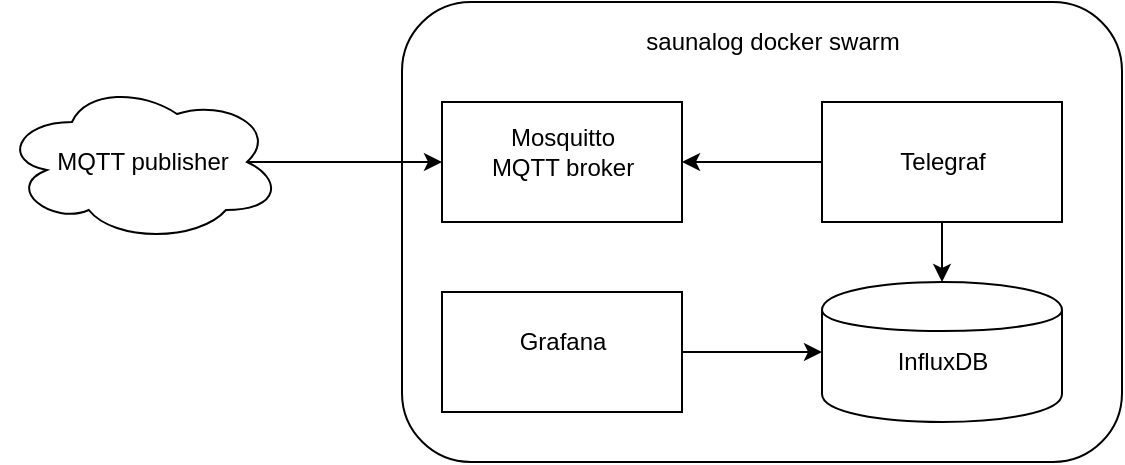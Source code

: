 <mxfile version="11.1.4" type="device"><diagram id="DawNxHtN3OwI6H4C0eYF" name="Page-1"><mxGraphModel dx="981" dy="532" grid="1" gridSize="10" guides="1" tooltips="1" connect="1" arrows="1" fold="1" page="1" pageScale="1" pageWidth="827" pageHeight="1169" math="0" shadow="0"><root><mxCell id="0"/><mxCell id="1" parent="0"/><mxCell id="lGp0fijxiaT5fnB-wNdG-20" value="" style="ellipse;shape=cloud;whiteSpace=wrap;html=1;rounded=1;" vertex="1" parent="1"><mxGeometry x="30" y="130" width="140" height="80" as="geometry"/></mxCell><mxCell id="lGp0fijxiaT5fnB-wNdG-16" value="" style="rounded=1;whiteSpace=wrap;html=1;" vertex="1" parent="1"><mxGeometry x="230" y="90" width="360" height="230" as="geometry"/></mxCell><mxCell id="lGp0fijxiaT5fnB-wNdG-4" value="" style="rounded=0;whiteSpace=wrap;html=1;" vertex="1" parent="1"><mxGeometry x="250" y="140" width="120" height="60" as="geometry"/></mxCell><mxCell id="lGp0fijxiaT5fnB-wNdG-5" value="" style="rounded=0;whiteSpace=wrap;html=1;" vertex="1" parent="1"><mxGeometry x="440" y="140" width="120" height="60" as="geometry"/></mxCell><mxCell id="lGp0fijxiaT5fnB-wNdG-6" value="" style="rounded=0;whiteSpace=wrap;html=1;" vertex="1" parent="1"><mxGeometry x="250" y="235" width="120" height="60" as="geometry"/></mxCell><mxCell id="lGp0fijxiaT5fnB-wNdG-7" value="" style="shape=cylinder;whiteSpace=wrap;html=1;boundedLbl=1;backgroundOutline=1;" vertex="1" parent="1"><mxGeometry x="440" y="230" width="120" height="70" as="geometry"/></mxCell><mxCell id="lGp0fijxiaT5fnB-wNdG-8" value="InfluxDB" style="text;html=1;resizable=0;autosize=1;align=center;verticalAlign=middle;points=[];fillColor=none;strokeColor=none;rounded=0;" vertex="1" parent="1"><mxGeometry x="470" y="260" width="60" height="20" as="geometry"/></mxCell><mxCell id="lGp0fijxiaT5fnB-wNdG-9" value="Grafana" style="text;html=1;resizable=0;autosize=1;align=center;verticalAlign=middle;points=[];fillColor=none;strokeColor=none;rounded=0;" vertex="1" parent="1"><mxGeometry x="280" y="250" width="60" height="20" as="geometry"/></mxCell><mxCell id="lGp0fijxiaT5fnB-wNdG-10" value="&lt;div&gt;Mosquitto&lt;/div&gt;&lt;div&gt; MQTT broker&lt;/div&gt;" style="text;html=1;resizable=0;autosize=1;align=center;verticalAlign=middle;points=[];fillColor=none;strokeColor=none;rounded=0;" vertex="1" parent="1"><mxGeometry x="265" y="150" width="90" height="30" as="geometry"/></mxCell><mxCell id="lGp0fijxiaT5fnB-wNdG-11" value="&lt;div&gt;Telegraf&lt;/div&gt;" style="text;html=1;resizable=0;autosize=1;align=center;verticalAlign=middle;points=[];fillColor=none;strokeColor=none;rounded=0;" vertex="1" parent="1"><mxGeometry x="470" y="160" width="60" height="20" as="geometry"/></mxCell><mxCell id="lGp0fijxiaT5fnB-wNdG-12" value="" style="endArrow=classic;html=1;entryX=0;entryY=0.5;entryDx=0;entryDy=0;exitX=0.875;exitY=0.5;exitDx=0;exitDy=0;exitPerimeter=0;" edge="1" parent="1" source="lGp0fijxiaT5fnB-wNdG-20" target="lGp0fijxiaT5fnB-wNdG-4"><mxGeometry width="50" height="50" relative="1" as="geometry"><mxPoint x="160" y="170" as="sourcePoint"/><mxPoint x="240" y="169.5" as="targetPoint"/></mxGeometry></mxCell><mxCell id="lGp0fijxiaT5fnB-wNdG-13" value="" style="endArrow=classic;html=1;exitX=0;exitY=0.5;exitDx=0;exitDy=0;entryX=1;entryY=0.5;entryDx=0;entryDy=0;" edge="1" parent="1" source="lGp0fijxiaT5fnB-wNdG-5" target="lGp0fijxiaT5fnB-wNdG-4"><mxGeometry width="50" height="50" relative="1" as="geometry"><mxPoint x="430" y="160" as="sourcePoint"/><mxPoint x="377" y="170" as="targetPoint"/></mxGeometry></mxCell><mxCell id="lGp0fijxiaT5fnB-wNdG-14" value="" style="endArrow=classic;html=1;entryX=0.5;entryY=0;entryDx=0;entryDy=0;exitX=0.5;exitY=1;exitDx=0;exitDy=0;" edge="1" parent="1" source="lGp0fijxiaT5fnB-wNdG-5" target="lGp0fijxiaT5fnB-wNdG-7"><mxGeometry width="50" height="50" relative="1" as="geometry"><mxPoint x="470" y="200" as="sourcePoint"/><mxPoint x="520" y="150" as="targetPoint"/></mxGeometry></mxCell><mxCell id="lGp0fijxiaT5fnB-wNdG-15" value="" style="endArrow=classic;html=1;exitX=1;exitY=0.5;exitDx=0;exitDy=0;" edge="1" parent="1" source="lGp0fijxiaT5fnB-wNdG-6" target="lGp0fijxiaT5fnB-wNdG-7"><mxGeometry width="50" height="50" relative="1" as="geometry"><mxPoint x="370" y="280" as="sourcePoint"/><mxPoint x="420" y="230" as="targetPoint"/></mxGeometry></mxCell><mxCell id="lGp0fijxiaT5fnB-wNdG-18" value="saunalog docker swarm" style="text;html=1;resizable=0;autosize=1;align=center;verticalAlign=middle;points=[];fillColor=none;strokeColor=none;rounded=0;" vertex="1" parent="1"><mxGeometry x="340" y="100" width="150" height="20" as="geometry"/></mxCell><mxCell id="lGp0fijxiaT5fnB-wNdG-19" value="MQTT publisher" style="text;html=1;resizable=0;autosize=1;align=center;verticalAlign=middle;points=[];fillColor=none;strokeColor=none;rounded=0;" vertex="1" parent="1"><mxGeometry x="50" y="160" width="100" height="20" as="geometry"/></mxCell></root></mxGraphModel></diagram></mxfile>